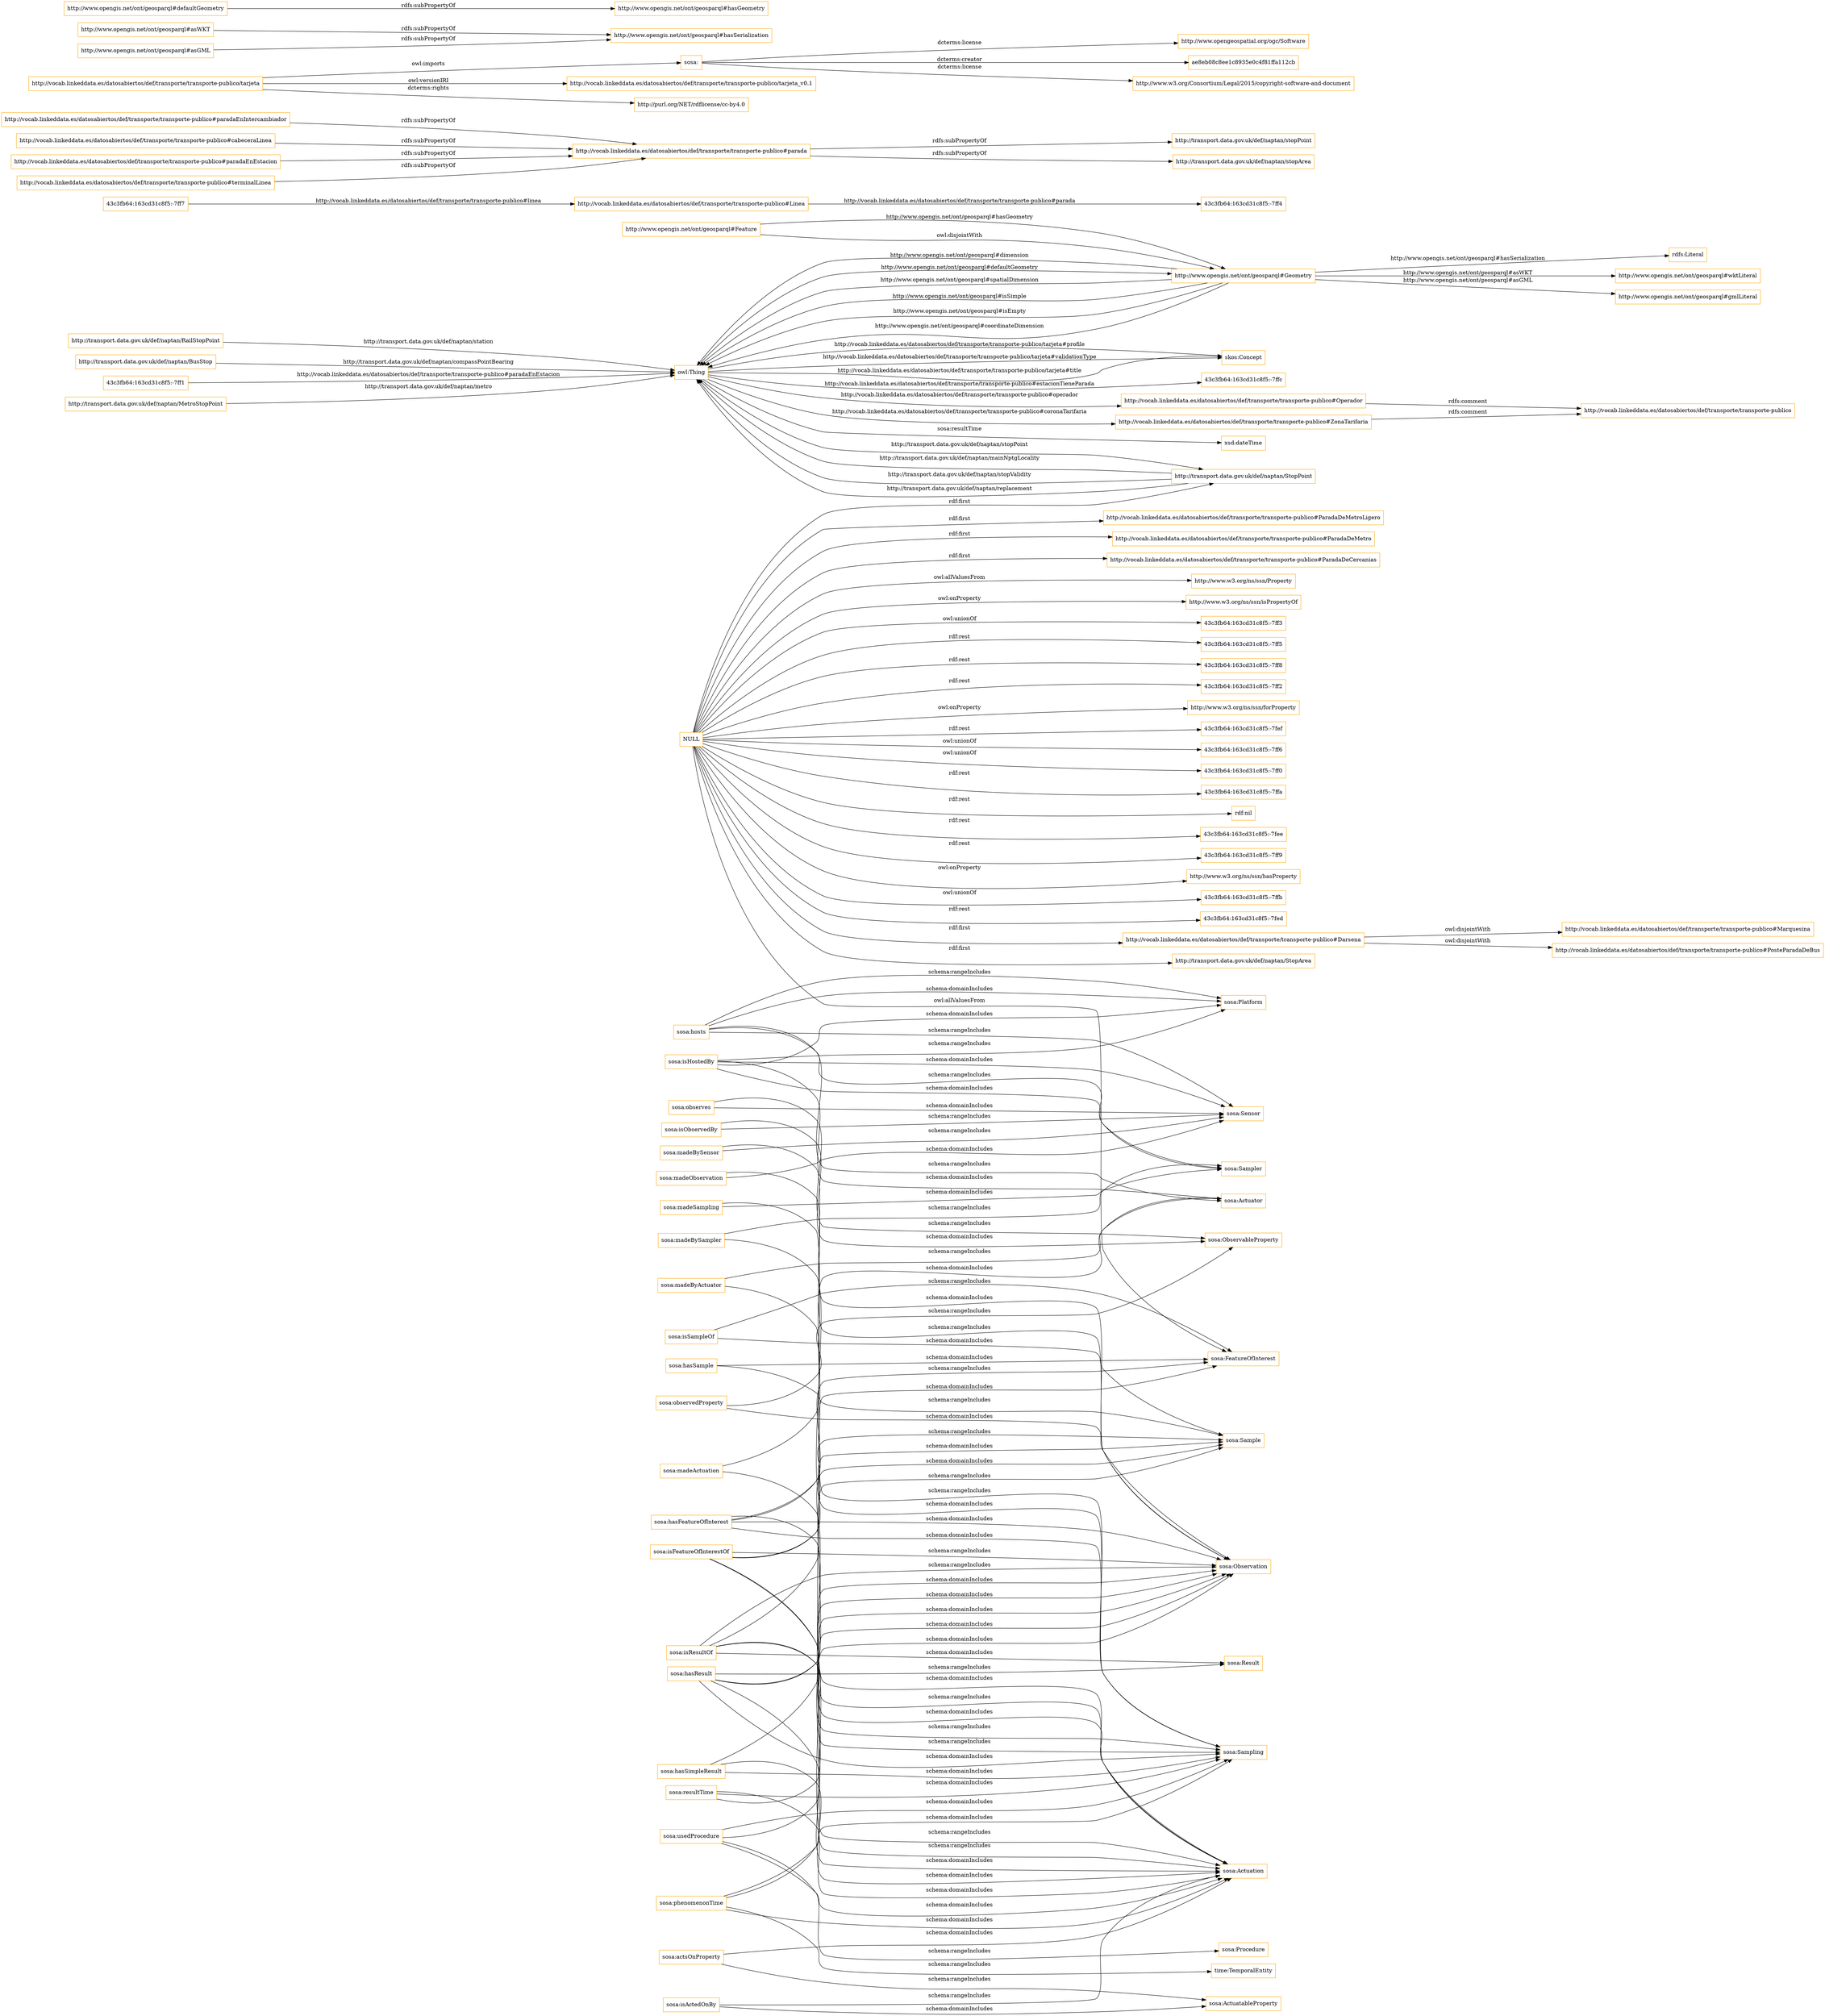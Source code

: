 digraph ar2dtool_diagram { 
rankdir=LR;
size="1501"
node [shape = rectangle, color="orange"]; "http://transport.data.gov.uk/def/naptan/RailStopPoint" "http://transport.data.gov.uk/def/naptan/BusStop" "http://transport.data.gov.uk/def/naptan/StopPoint" "http://vocab.linkeddata.es/datosabiertos/def/transporte/transporte-publico#Linea" "43c3fb64:163cd31c8f5:-7ff1" "http://vocab.linkeddata.es/datosabiertos/def/transporte/transporte-publico#Marquesina" "http://vocab.linkeddata.es/datosabiertos/def/transporte/transporte-publico#Darsena" "http://www.opengis.net/ont/geosparql#Geometry" "http://transport.data.gov.uk/def/naptan/StopArea" "http://vocab.linkeddata.es/datosabiertos/def/transporte/transporte-publico#ParadaDeMetroLigero" "43c3fb64:163cd31c8f5:-7ff7" "skos:Concept" "43c3fb64:163cd31c8f5:-7ffc" "http://vocab.linkeddata.es/datosabiertos/def/transporte/transporte-publico#Operador" "http://vocab.linkeddata.es/datosabiertos/def/transporte/transporte-publico#PosteParadaDeBus" "http://www.opengis.net/ont/geosparql#Feature" "http://vocab.linkeddata.es/datosabiertos/def/transporte/transporte-publico#ZonaTarifaria" "http://vocab.linkeddata.es/datosabiertos/def/transporte/transporte-publico#ParadaDeMetro" "http://transport.data.gov.uk/def/naptan/MetroStopPoint" "43c3fb64:163cd31c8f5:-7ff4" "http://vocab.linkeddata.es/datosabiertos/def/transporte/transporte-publico#ParadaDeCercanias" "http://www.w3.org/ns/ssn/Property" "sosa:ObservableProperty" "sosa:FeatureOfInterest" "sosa:Actuation" "sosa:Platform" "sosa:ActuatableProperty" "sosa:Actuator" "sosa:Observation" "sosa:Sample" "time:TemporalEntity" "sosa:Sensor" "sosa:Sampling" "sosa:Procedure" "sosa:Result" "sosa:Sampler" ; /*classes style*/
	"sosa:observedProperty" -> "sosa:ObservableProperty" [ label = "schema:rangeIncludes" ];
	"sosa:observedProperty" -> "sosa:Observation" [ label = "schema:domainIncludes" ];
	"http://vocab.linkeddata.es/datosabiertos/def/transporte/transporte-publico#paradaEnIntercambiador" -> "http://vocab.linkeddata.es/datosabiertos/def/transporte/transporte-publico#parada" [ label = "rdfs:subPropertyOf" ];
	"sosa:madeBySensor" -> "sosa:Sensor" [ label = "schema:rangeIncludes" ];
	"sosa:madeBySensor" -> "sosa:Observation" [ label = "schema:domainIncludes" ];
	"sosa:madeByActuator" -> "sosa:Actuator" [ label = "schema:rangeIncludes" ];
	"sosa:madeByActuator" -> "sosa:Actuation" [ label = "schema:domainIncludes" ];
	"sosa:hosts" -> "sosa:Platform" [ label = "schema:rangeIncludes" ];
	"sosa:hosts" -> "sosa:Actuator" [ label = "schema:rangeIncludes" ];
	"sosa:hosts" -> "sosa:Sampler" [ label = "schema:rangeIncludes" ];
	"sosa:hosts" -> "sosa:Sensor" [ label = "schema:rangeIncludes" ];
	"sosa:hosts" -> "sosa:Platform" [ label = "schema:domainIncludes" ];
	"sosa:isObservedBy" -> "sosa:Sensor" [ label = "schema:rangeIncludes" ];
	"sosa:isObservedBy" -> "sosa:ObservableProperty" [ label = "schema:domainIncludes" ];
	"http://www.opengis.net/ont/geosparql#Feature" -> "http://www.opengis.net/ont/geosparql#Geometry" [ label = "owl:disjointWith" ];
	"sosa:madeActuation" -> "sosa:Actuation" [ label = "schema:rangeIncludes" ];
	"sosa:madeActuation" -> "sosa:Actuator" [ label = "schema:domainIncludes" ];
	"sosa:phenomenonTime" -> "time:TemporalEntity" [ label = "schema:rangeIncludes" ];
	"sosa:phenomenonTime" -> "sosa:Sampling" [ label = "schema:domainIncludes" ];
	"sosa:phenomenonTime" -> "sosa:Observation" [ label = "schema:domainIncludes" ];
	"sosa:phenomenonTime" -> "sosa:Actuation" [ label = "schema:domainIncludes" ];
	"http://vocab.linkeddata.es/datosabiertos/def/transporte/transporte-publico#cabeceraLinea" -> "http://vocab.linkeddata.es/datosabiertos/def/transporte/transporte-publico#parada" [ label = "rdfs:subPropertyOf" ];
	"http://vocab.linkeddata.es/datosabiertos/def/transporte/transporte-publico/tarjeta" -> "sosa:" [ label = "owl:imports" ];
	"http://vocab.linkeddata.es/datosabiertos/def/transporte/transporte-publico/tarjeta" -> "http://vocab.linkeddata.es/datosabiertos/def/transporte/transporte-publico/tarjeta_v0.1" [ label = "owl:versionIRI" ];
	"http://vocab.linkeddata.es/datosabiertos/def/transporte/transporte-publico/tarjeta" -> "http://purl.org/NET/rdflicense/cc-by4.0" [ label = "dcterms:rights" ];
	"sosa:hasResult" -> "sosa:Sampling" [ label = "schema:domainIncludes" ];
	"sosa:hasResult" -> "sosa:Actuation" [ label = "schema:domainIncludes" ];
	"sosa:hasResult" -> "sosa:Observation" [ label = "schema:domainIncludes" ];
	"sosa:hasResult" -> "sosa:Result" [ label = "schema:rangeIncludes" ];
	"sosa:hasResult" -> "sosa:Sample" [ label = "schema:rangeIncludes" ];
	"http://vocab.linkeddata.es/datosabiertos/def/transporte/transporte-publico#paradaEnEstacion" -> "http://vocab.linkeddata.es/datosabiertos/def/transporte/transporte-publico#parada" [ label = "rdfs:subPropertyOf" ];
	"sosa:isActedOnBy" -> "sosa:Actuation" [ label = "schema:rangeIncludes" ];
	"sosa:isActedOnBy" -> "sosa:ActuatableProperty" [ label = "schema:domainIncludes" ];
	"http://www.opengis.net/ont/geosparql#asWKT" -> "http://www.opengis.net/ont/geosparql#hasSerialization" [ label = "rdfs:subPropertyOf" ];
	"sosa:madeSampling" -> "sosa:Sampling" [ label = "schema:rangeIncludes" ];
	"sosa:madeSampling" -> "sosa:Sampler" [ label = "schema:domainIncludes" ];
	"sosa:hasFeatureOfInterest" -> "sosa:Observation" [ label = "schema:domainIncludes" ];
	"sosa:hasFeatureOfInterest" -> "sosa:FeatureOfInterest" [ label = "schema:rangeIncludes" ];
	"sosa:hasFeatureOfInterest" -> "sosa:Sampling" [ label = "schema:domainIncludes" ];
	"sosa:hasFeatureOfInterest" -> "sosa:Actuation" [ label = "schema:domainIncludes" ];
	"sosa:hasFeatureOfInterest" -> "sosa:Sample" [ label = "schema:rangeIncludes" ];
	"http://www.opengis.net/ont/geosparql#asGML" -> "http://www.opengis.net/ont/geosparql#hasSerialization" [ label = "rdfs:subPropertyOf" ];
	"sosa:isResultOf" -> "sosa:Sample" [ label = "schema:domainIncludes" ];
	"sosa:isResultOf" -> "sosa:Actuation" [ label = "schema:rangeIncludes" ];
	"sosa:isResultOf" -> "sosa:Observation" [ label = "schema:rangeIncludes" ];
	"sosa:isResultOf" -> "sosa:Sampling" [ label = "schema:rangeIncludes" ];
	"sosa:isResultOf" -> "sosa:Result" [ label = "schema:domainIncludes" ];
	"sosa:isSampleOf" -> "sosa:FeatureOfInterest" [ label = "schema:rangeIncludes" ];
	"sosa:isSampleOf" -> "sosa:Sample" [ label = "schema:domainIncludes" ];
	"http://vocab.linkeddata.es/datosabiertos/def/transporte/transporte-publico#Operador" -> "http://vocab.linkeddata.es/datosabiertos/def/transporte/transporte-publico" [ label = "rdfs:comment" ];
	"sosa:hasSimpleResult" -> "sosa:Sampling" [ label = "schema:domainIncludes" ];
	"sosa:hasSimpleResult" -> "sosa:Observation" [ label = "schema:domainIncludes" ];
	"sosa:hasSimpleResult" -> "sosa:Actuation" [ label = "schema:domainIncludes" ];
	"sosa:madeObservation" -> "sosa:Observation" [ label = "schema:rangeIncludes" ];
	"sosa:madeObservation" -> "sosa:Sensor" [ label = "schema:domainIncludes" ];
	"sosa:resultTime" -> "sosa:Sampling" [ label = "schema:domainIncludes" ];
	"sosa:resultTime" -> "sosa:Observation" [ label = "schema:domainIncludes" ];
	"sosa:resultTime" -> "sosa:Actuation" [ label = "schema:domainIncludes" ];
	"sosa:isHostedBy" -> "sosa:Platform" [ label = "schema:rangeIncludes" ];
	"sosa:isHostedBy" -> "sosa:Platform" [ label = "schema:domainIncludes" ];
	"sosa:isHostedBy" -> "sosa:Sampler" [ label = "schema:domainIncludes" ];
	"sosa:isHostedBy" -> "sosa:Sensor" [ label = "schema:domainIncludes" ];
	"sosa:isHostedBy" -> "sosa:Actuator" [ label = "schema:domainIncludes" ];
	"NULL" -> "http://www.w3.org/ns/ssn/isPropertyOf" [ label = "owl:onProperty" ];
	"NULL" -> "43c3fb64:163cd31c8f5:-7ff3" [ label = "owl:unionOf" ];
	"NULL" -> "43c3fb64:163cd31c8f5:-7ff5" [ label = "rdf:rest" ];
	"NULL" -> "43c3fb64:163cd31c8f5:-7ff8" [ label = "rdf:rest" ];
	"NULL" -> "http://vocab.linkeddata.es/datosabiertos/def/transporte/transporte-publico#Darsena" [ label = "rdf:first" ];
	"NULL" -> "43c3fb64:163cd31c8f5:-7ff2" [ label = "rdf:rest" ];
	"NULL" -> "http://www.w3.org/ns/ssn/forProperty" [ label = "owl:onProperty" ];
	"NULL" -> "43c3fb64:163cd31c8f5:-7fef" [ label = "rdf:rest" ];
	"NULL" -> "http://vocab.linkeddata.es/datosabiertos/def/transporte/transporte-publico#ParadaDeCercanias" [ label = "rdf:first" ];
	"NULL" -> "43c3fb64:163cd31c8f5:-7ff6" [ label = "owl:unionOf" ];
	"NULL" -> "http://transport.data.gov.uk/def/naptan/StopArea" [ label = "rdf:first" ];
	"NULL" -> "http://vocab.linkeddata.es/datosabiertos/def/transporte/transporte-publico#ParadaDeMetro" [ label = "rdf:first" ];
	"NULL" -> "http://transport.data.gov.uk/def/naptan/StopPoint" [ label = "rdf:first" ];
	"NULL" -> "43c3fb64:163cd31c8f5:-7ff0" [ label = "owl:unionOf" ];
	"NULL" -> "43c3fb64:163cd31c8f5:-7ffa" [ label = "rdf:rest" ];
	"NULL" -> "rdf:nil" [ label = "rdf:rest" ];
	"NULL" -> "43c3fb64:163cd31c8f5:-7fee" [ label = "rdf:rest" ];
	"NULL" -> "http://vocab.linkeddata.es/datosabiertos/def/transporte/transporte-publico#ParadaDeMetroLigero" [ label = "rdf:first" ];
	"NULL" -> "sosa:FeatureOfInterest" [ label = "owl:allValuesFrom" ];
	"NULL" -> "43c3fb64:163cd31c8f5:-7ff9" [ label = "rdf:rest" ];
	"NULL" -> "http://www.w3.org/ns/ssn/hasProperty" [ label = "owl:onProperty" ];
	"NULL" -> "43c3fb64:163cd31c8f5:-7ffb" [ label = "owl:unionOf" ];
	"NULL" -> "43c3fb64:163cd31c8f5:-7fed" [ label = "rdf:rest" ];
	"NULL" -> "http://www.w3.org/ns/ssn/Property" [ label = "owl:allValuesFrom" ];
	"http://www.opengis.net/ont/geosparql#defaultGeometry" -> "http://www.opengis.net/ont/geosparql#hasGeometry" [ label = "rdfs:subPropertyOf" ];
	"sosa:hasSample" -> "sosa:Sample" [ label = "schema:rangeIncludes" ];
	"sosa:hasSample" -> "sosa:FeatureOfInterest" [ label = "schema:domainIncludes" ];
	"sosa:observes" -> "sosa:ObservableProperty" [ label = "schema:rangeIncludes" ];
	"sosa:observes" -> "sosa:Sensor" [ label = "schema:domainIncludes" ];
	"http://vocab.linkeddata.es/datosabiertos/def/transporte/transporte-publico#ZonaTarifaria" -> "http://vocab.linkeddata.es/datosabiertos/def/transporte/transporte-publico" [ label = "rdfs:comment" ];
	"sosa:usedProcedure" -> "sosa:Procedure" [ label = "schema:rangeIncludes" ];
	"sosa:usedProcedure" -> "sosa:Sampling" [ label = "schema:domainIncludes" ];
	"sosa:usedProcedure" -> "sosa:Observation" [ label = "schema:domainIncludes" ];
	"sosa:usedProcedure" -> "sosa:Actuation" [ label = "schema:domainIncludes" ];
	"sosa:actsOnProperty" -> "sosa:ActuatableProperty" [ label = "schema:rangeIncludes" ];
	"sosa:actsOnProperty" -> "sosa:Actuation" [ label = "schema:domainIncludes" ];
	"http://vocab.linkeddata.es/datosabiertos/def/transporte/transporte-publico#Darsena" -> "http://vocab.linkeddata.es/datosabiertos/def/transporte/transporte-publico#PosteParadaDeBus" [ label = "owl:disjointWith" ];
	"http://vocab.linkeddata.es/datosabiertos/def/transporte/transporte-publico#Darsena" -> "http://vocab.linkeddata.es/datosabiertos/def/transporte/transporte-publico#Marquesina" [ label = "owl:disjointWith" ];
	"sosa:" -> "http://www.opengeospatial.org/ogc/Software" [ label = "dcterms:license" ];
	"sosa:" -> "ae8eb08c8ee1c8935e0c4f81ffa112cb" [ label = "dcterms:creator" ];
	"sosa:" -> "http://www.w3.org/Consortium/Legal/2015/copyright-software-and-document" [ label = "dcterms:license" ];
	"sosa:isFeatureOfInterestOf" -> "sosa:FeatureOfInterest" [ label = "schema:domainIncludes" ];
	"sosa:isFeatureOfInterestOf" -> "sosa:Actuation" [ label = "schema:rangeIncludes" ];
	"sosa:isFeatureOfInterestOf" -> "sosa:Sampling" [ label = "schema:rangeIncludes" ];
	"sosa:isFeatureOfInterestOf" -> "sosa:Observation" [ label = "schema:rangeIncludes" ];
	"sosa:isFeatureOfInterestOf" -> "sosa:Sample" [ label = "schema:domainIncludes" ];
	"http://vocab.linkeddata.es/datosabiertos/def/transporte/transporte-publico#terminalLinea" -> "http://vocab.linkeddata.es/datosabiertos/def/transporte/transporte-publico#parada" [ label = "rdfs:subPropertyOf" ];
	"sosa:madeBySampler" -> "sosa:Sampler" [ label = "schema:rangeIncludes" ];
	"sosa:madeBySampler" -> "sosa:Sampling" [ label = "schema:domainIncludes" ];
	"http://vocab.linkeddata.es/datosabiertos/def/transporte/transporte-publico#parada" -> "http://transport.data.gov.uk/def/naptan/stopPoint" [ label = "rdfs:subPropertyOf" ];
	"http://vocab.linkeddata.es/datosabiertos/def/transporte/transporte-publico#parada" -> "http://transport.data.gov.uk/def/naptan/stopArea" [ label = "rdfs:subPropertyOf" ];
	"http://transport.data.gov.uk/def/naptan/MetroStopPoint" -> "owl:Thing" [ label = "http://transport.data.gov.uk/def/naptan/metro" ];
	"http://www.opengis.net/ont/geosparql#Feature" -> "http://www.opengis.net/ont/geosparql#Geometry" [ label = "http://www.opengis.net/ont/geosparql#hasGeometry" ];
	"http://www.opengis.net/ont/geosparql#Geometry" -> "http://www.opengis.net/ont/geosparql#gmlLiteral" [ label = "http://www.opengis.net/ont/geosparql#asGML" ];
	"owl:Thing" -> "skos:Concept" [ label = "http://vocab.linkeddata.es/datosabiertos/def/transporte/transporte-publico/tarjeta#validationType" ];
	"http://vocab.linkeddata.es/datosabiertos/def/transporte/transporte-publico#Linea" -> "43c3fb64:163cd31c8f5:-7ff4" [ label = "http://vocab.linkeddata.es/datosabiertos/def/transporte/transporte-publico#parada" ];
	"owl:Thing" -> "43c3fb64:163cd31c8f5:-7ffc" [ label = "http://vocab.linkeddata.es/datosabiertos/def/transporte/transporte-publico#estacionTieneParada" ];
	"http://transport.data.gov.uk/def/naptan/StopPoint" -> "owl:Thing" [ label = "http://transport.data.gov.uk/def/naptan/mainNptgLocality" ];
	"http://transport.data.gov.uk/def/naptan/StopPoint" -> "owl:Thing" [ label = "http://transport.data.gov.uk/def/naptan/stopValidity" ];
	"owl:Thing" -> "http://vocab.linkeddata.es/datosabiertos/def/transporte/transporte-publico#ZonaTarifaria" [ label = "http://vocab.linkeddata.es/datosabiertos/def/transporte/transporte-publico#coronaTarifaria" ];
	"owl:Thing" -> "skos:Concept" [ label = "http://vocab.linkeddata.es/datosabiertos/def/transporte/transporte-publico/tarjeta#title" ];
	"http://www.opengis.net/ont/geosparql#Geometry" -> "owl:Thing" [ label = "http://www.opengis.net/ont/geosparql#spatialDimension" ];
	"http://www.opengis.net/ont/geosparql#Geometry" -> "owl:Thing" [ label = "http://www.opengis.net/ont/geosparql#isSimple" ];
	"43c3fb64:163cd31c8f5:-7ff7" -> "http://vocab.linkeddata.es/datosabiertos/def/transporte/transporte-publico#Linea" [ label = "http://vocab.linkeddata.es/datosabiertos/def/transporte/transporte-publico#linea" ];
	"owl:Thing" -> "skos:Concept" [ label = "http://vocab.linkeddata.es/datosabiertos/def/transporte/transporte-publico/tarjeta#profile" ];
	"http://transport.data.gov.uk/def/naptan/BusStop" -> "owl:Thing" [ label = "http://transport.data.gov.uk/def/naptan/compassPointBearing" ];
	"http://www.opengis.net/ont/geosparql#Geometry" -> "rdfs:Literal" [ label = "http://www.opengis.net/ont/geosparql#hasSerialization" ];
	"http://transport.data.gov.uk/def/naptan/StopPoint" -> "owl:Thing" [ label = "http://transport.data.gov.uk/def/naptan/replacement" ];
	"http://www.opengis.net/ont/geosparql#Geometry" -> "owl:Thing" [ label = "http://www.opengis.net/ont/geosparql#isEmpty" ];
	"owl:Thing" -> "http://vocab.linkeddata.es/datosabiertos/def/transporte/transporte-publico#Operador" [ label = "http://vocab.linkeddata.es/datosabiertos/def/transporte/transporte-publico#operador" ];
	"owl:Thing" -> "http://www.opengis.net/ont/geosparql#Geometry" [ label = "http://www.opengis.net/ont/geosparql#defaultGeometry" ];
	"43c3fb64:163cd31c8f5:-7ff1" -> "owl:Thing" [ label = "http://vocab.linkeddata.es/datosabiertos/def/transporte/transporte-publico#paradaEnEstacion" ];
	"http://www.opengis.net/ont/geosparql#Geometry" -> "http://www.opengis.net/ont/geosparql#wktLiteral" [ label = "http://www.opengis.net/ont/geosparql#asWKT" ];
	"http://www.opengis.net/ont/geosparql#Geometry" -> "owl:Thing" [ label = "http://www.opengis.net/ont/geosparql#coordinateDimension" ];
	"owl:Thing" -> "xsd:dateTime" [ label = "sosa:resultTime" ];
	"http://www.opengis.net/ont/geosparql#Geometry" -> "owl:Thing" [ label = "http://www.opengis.net/ont/geosparql#dimension" ];
	"owl:Thing" -> "http://transport.data.gov.uk/def/naptan/StopPoint" [ label = "http://transport.data.gov.uk/def/naptan/stopPoint" ];
	"http://transport.data.gov.uk/def/naptan/RailStopPoint" -> "owl:Thing" [ label = "http://transport.data.gov.uk/def/naptan/station" ];

}
